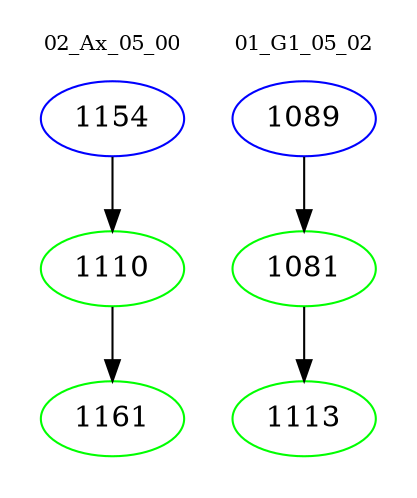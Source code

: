 digraph{
subgraph cluster_0 {
color = white
label = "02_Ax_05_00";
fontsize=10;
T0_1154 [label="1154", color="blue"]
T0_1154 -> T0_1110 [color="black"]
T0_1110 [label="1110", color="green"]
T0_1110 -> T0_1161 [color="black"]
T0_1161 [label="1161", color="green"]
}
subgraph cluster_1 {
color = white
label = "01_G1_05_02";
fontsize=10;
T1_1089 [label="1089", color="blue"]
T1_1089 -> T1_1081 [color="black"]
T1_1081 [label="1081", color="green"]
T1_1081 -> T1_1113 [color="black"]
T1_1113 [label="1113", color="green"]
}
}

